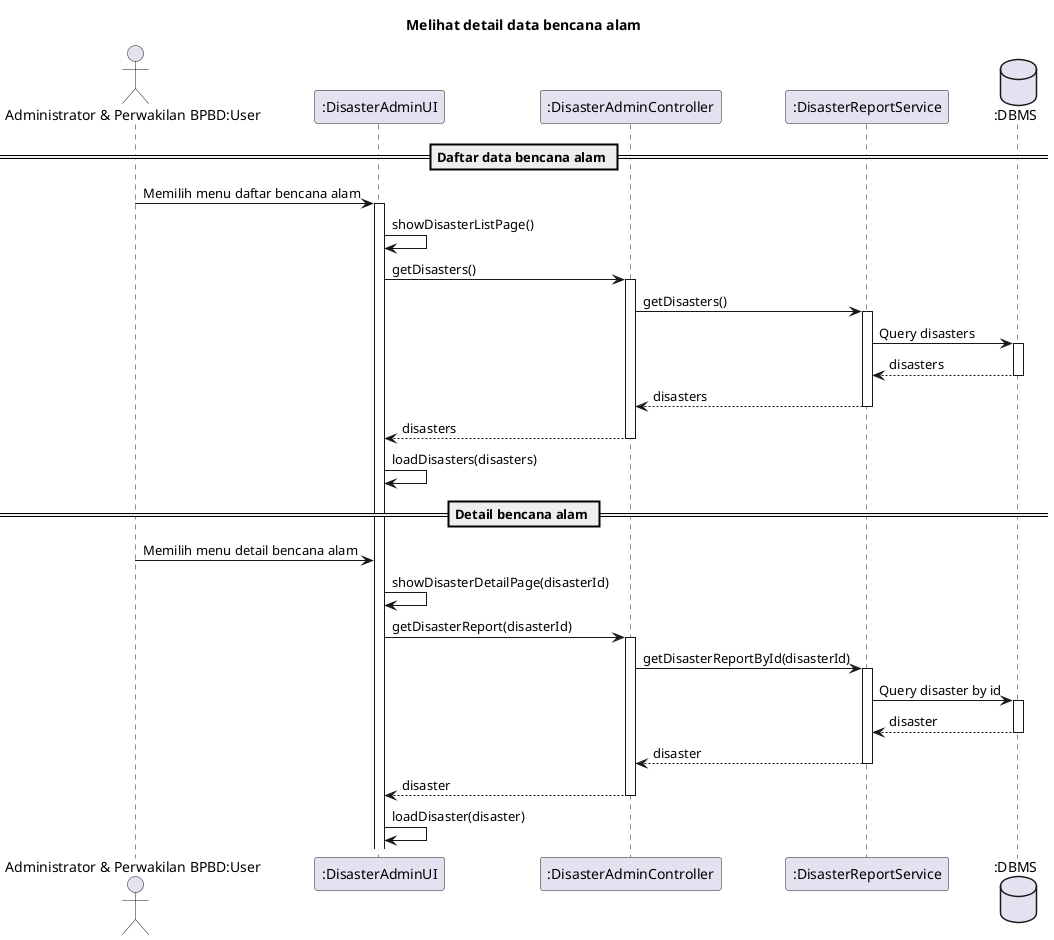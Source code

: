 @startuml SD-MGDISASTER-006 - Melihat detail data bencana alam

title Melihat detail data bencana alam

actor "Administrator & Perwakilan BPBD:User" as user
participant ":DisasterAdminUI" as view
participant ":DisasterAdminController" as controller
participant ":DisasterReportService" as disasterService
database ":DBMS" as db

== Daftar data bencana alam ==
user -> view ++: Memilih menu daftar bencana alam
view -> view: showDisasterListPage()

view -> controller ++: getDisasters()
  controller -> disasterService ++: getDisasters()
    disasterService -> db ++: Query disasters
      return disasters
    return disasters
  return disasters

view -> view: loadDisasters(disasters)

== Detail bencana alam ==
user -> view: Memilih menu detail bencana alam
view -> view: showDisasterDetailPage(disasterId)

view -> controller ++: getDisasterReport(disasterId)
  controller -> disasterService ++: getDisasterReportById(disasterId)
    disasterService -> db ++: Query disaster by id
      return disaster
    return disaster
  return disaster

view -> view: loadDisaster(disaster)
